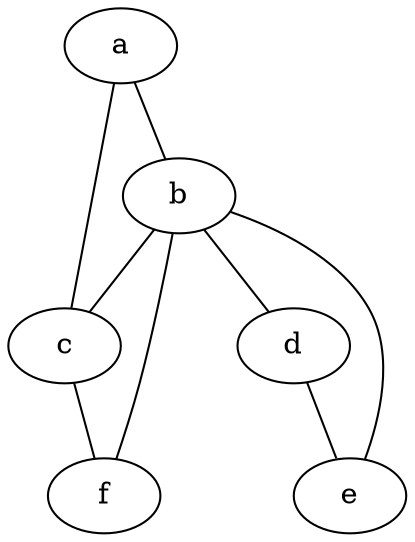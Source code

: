 strict graph G {
  1 [ label="a" ];
  2 [ label="b" ];
  3 [ label="c" ];
  4 [ label="d" ];
  5 [ label="e" ];
  6 [ label="f" ];
  1 -- 2;
  1 -- 3;
  2 -- 3;
  2 -- 4;
  2 -- 5;
  4 -- 5;
  2 -- 6;
  3 -- 6;
}
